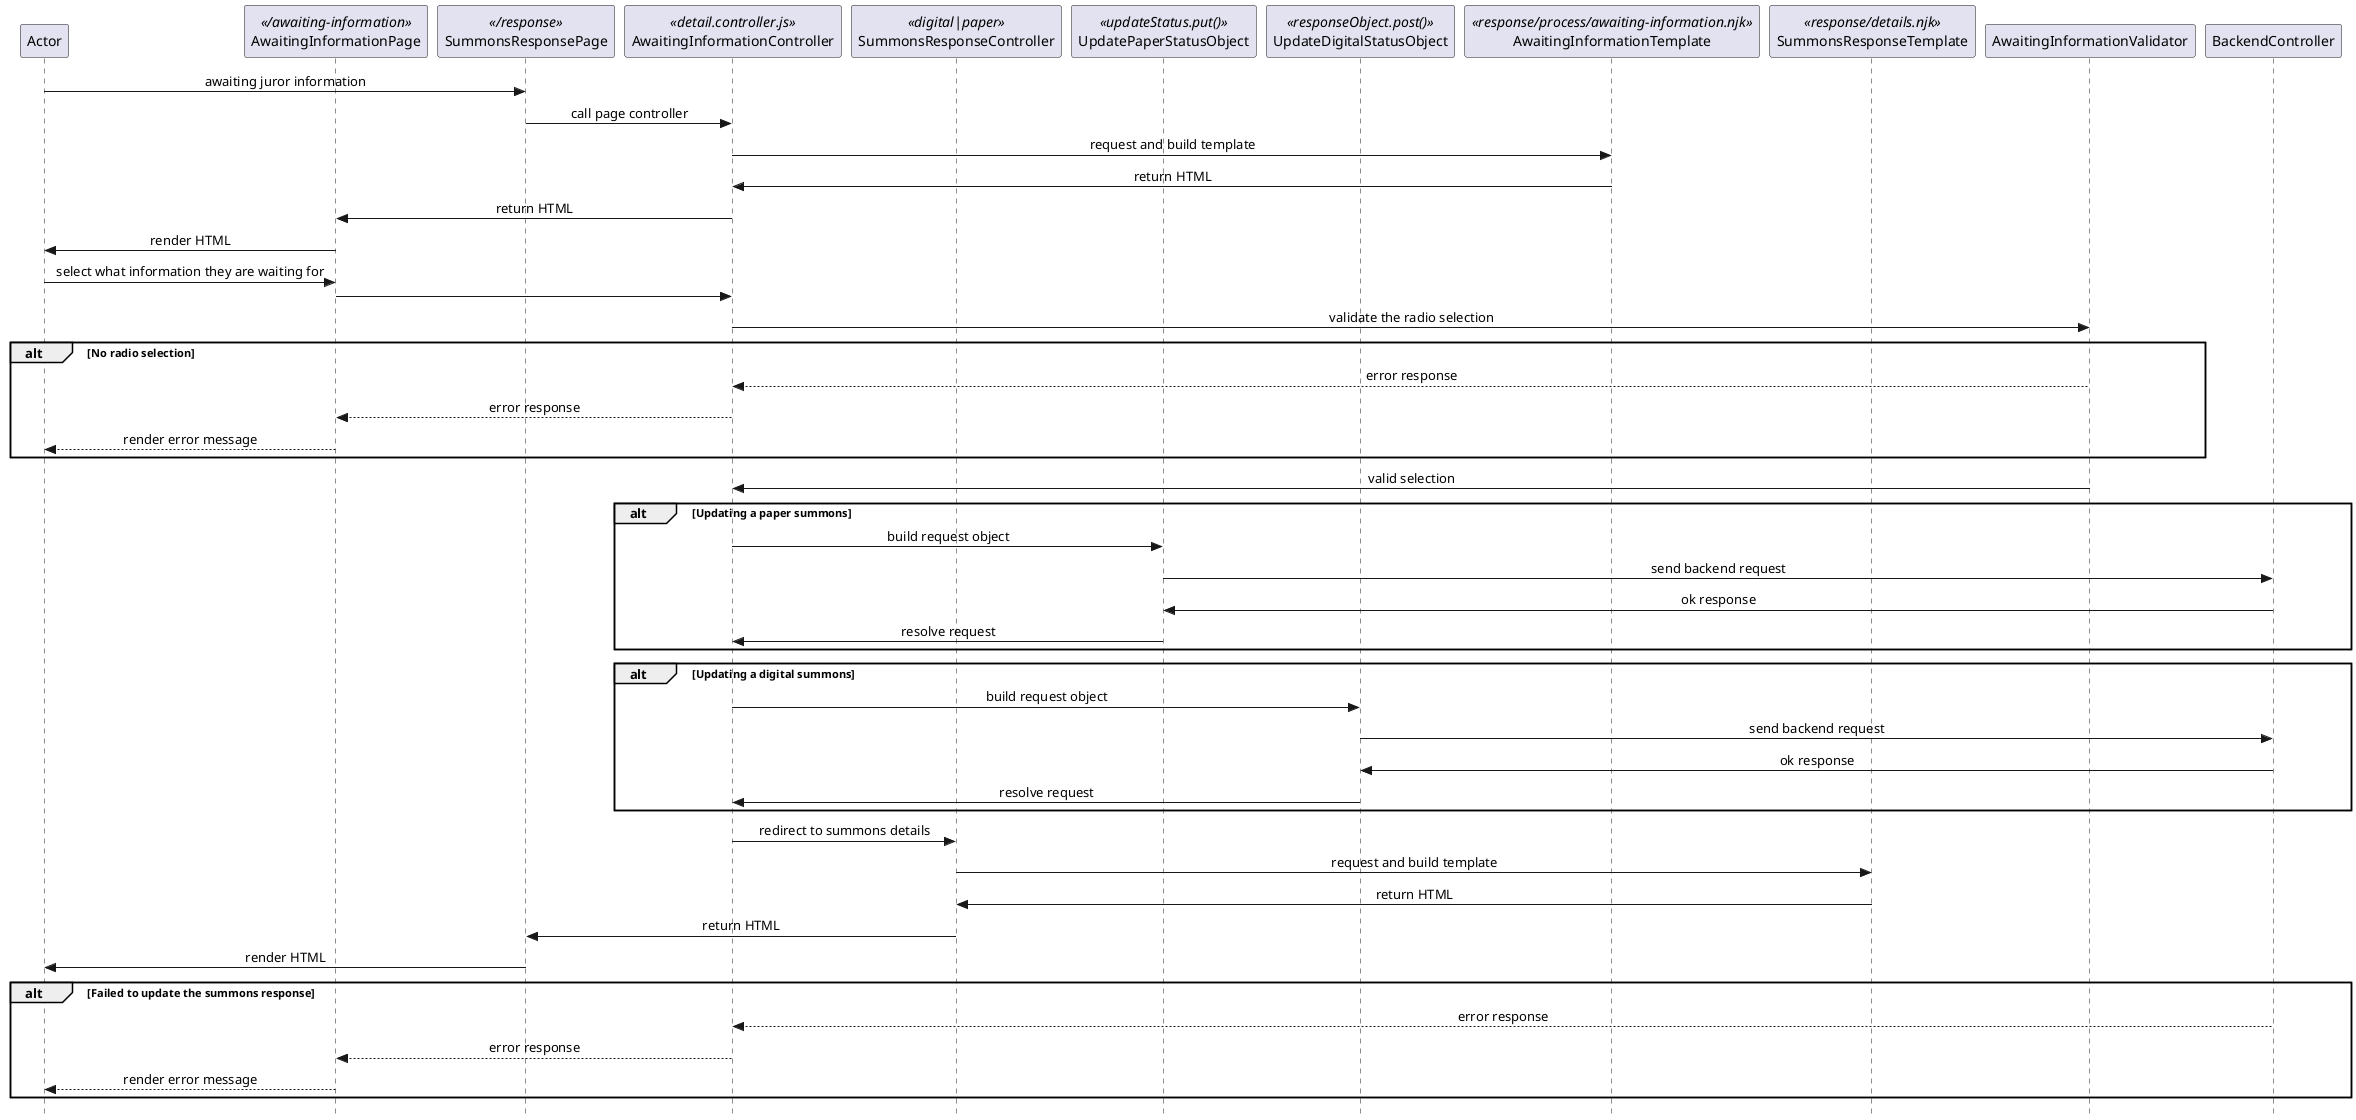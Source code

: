 @startuml juror-update-awaiting-info

skinparam Style strictuml 
skinparam SequenceMessageAlignment center

participant Actor

''' LOCAL ROUTING
participant AwaitingInformationPage <</awaiting-information>>
participant SummonsResponsePage <</response>>

''' CONTROLLER AND REQUEST OBJECTS
participant AwaitingInformationController <<detail.controller.js>>
participant SummonsResponseController <<digital|paper>>
participant UpdatePaperStatusObject <<updateStatus.put()>>
participant UpdateDigitalStatusObject <<responseObject.post()>>

''' TEMPLATES
participant AwaitingInformationTemplate <<response/process/awaiting-information.njk>>
participant SummonsResponseTemplate <<response/details.njk>>

''' FILTERS AND VALIDATORS
participant AwaitingInformationValidator

''' BACKEND CONTROLLER
participant BackendController


''' JOURNEY FLOW
Actor -> SummonsResponsePage : awaiting juror information

SummonsResponsePage -> AwaitingInformationController : call page controller

AwaitingInformationController -> AwaitingInformationTemplate : request and build template
AwaitingInformationController <- AwaitingInformationTemplate : return HTML
AwaitingInformationPage <- AwaitingInformationController : return HTML
Actor <- AwaitingInformationPage : render HTML

Actor -> AwaitingInformationPage : select what information they are waiting for
AwaitingInformationPage -> AwaitingInformationController
AwaitingInformationController -> AwaitingInformationValidator : validate the radio selection

alt No radio selection
    AwaitingInformationController <-- AwaitingInformationValidator : error response
    AwaitingInformationPage <-- AwaitingInformationController : error response
    Actor <-- AwaitingInformationPage : render error message
end


AwaitingInformationController <- AwaitingInformationValidator : valid selection

alt Updating a paper summons
    AwaitingInformationController -> UpdatePaperStatusObject : build request object
    UpdatePaperStatusObject -> BackendController : send backend request
    UpdatePaperStatusObject <- BackendController : ok response
    AwaitingInformationController <- UpdatePaperStatusObject : resolve request
end

alt Updating a digital summons
    AwaitingInformationController -> UpdateDigitalStatusObject : build request object
    UpdateDigitalStatusObject -> BackendController : send backend request
    UpdateDigitalStatusObject <- BackendController : ok response
    AwaitingInformationController <- UpdateDigitalStatusObject : resolve request
end

SummonsResponseController <- AwaitingInformationController : redirect to summons details

SummonsResponseController -> SummonsResponseTemplate : request and build template
SummonsResponseController <- SummonsResponseTemplate : return HTML
SummonsResponsePage <- SummonsResponseController : return HTML
Actor <- SummonsResponsePage : render HTML

alt Failed to update the summons response
    AwaitingInformationController <-- BackendController : error response
    AwaitingInformationPage <-- AwaitingInformationController : error response
    Actor <-- AwaitingInformationPage : render error message
end

@enduml
